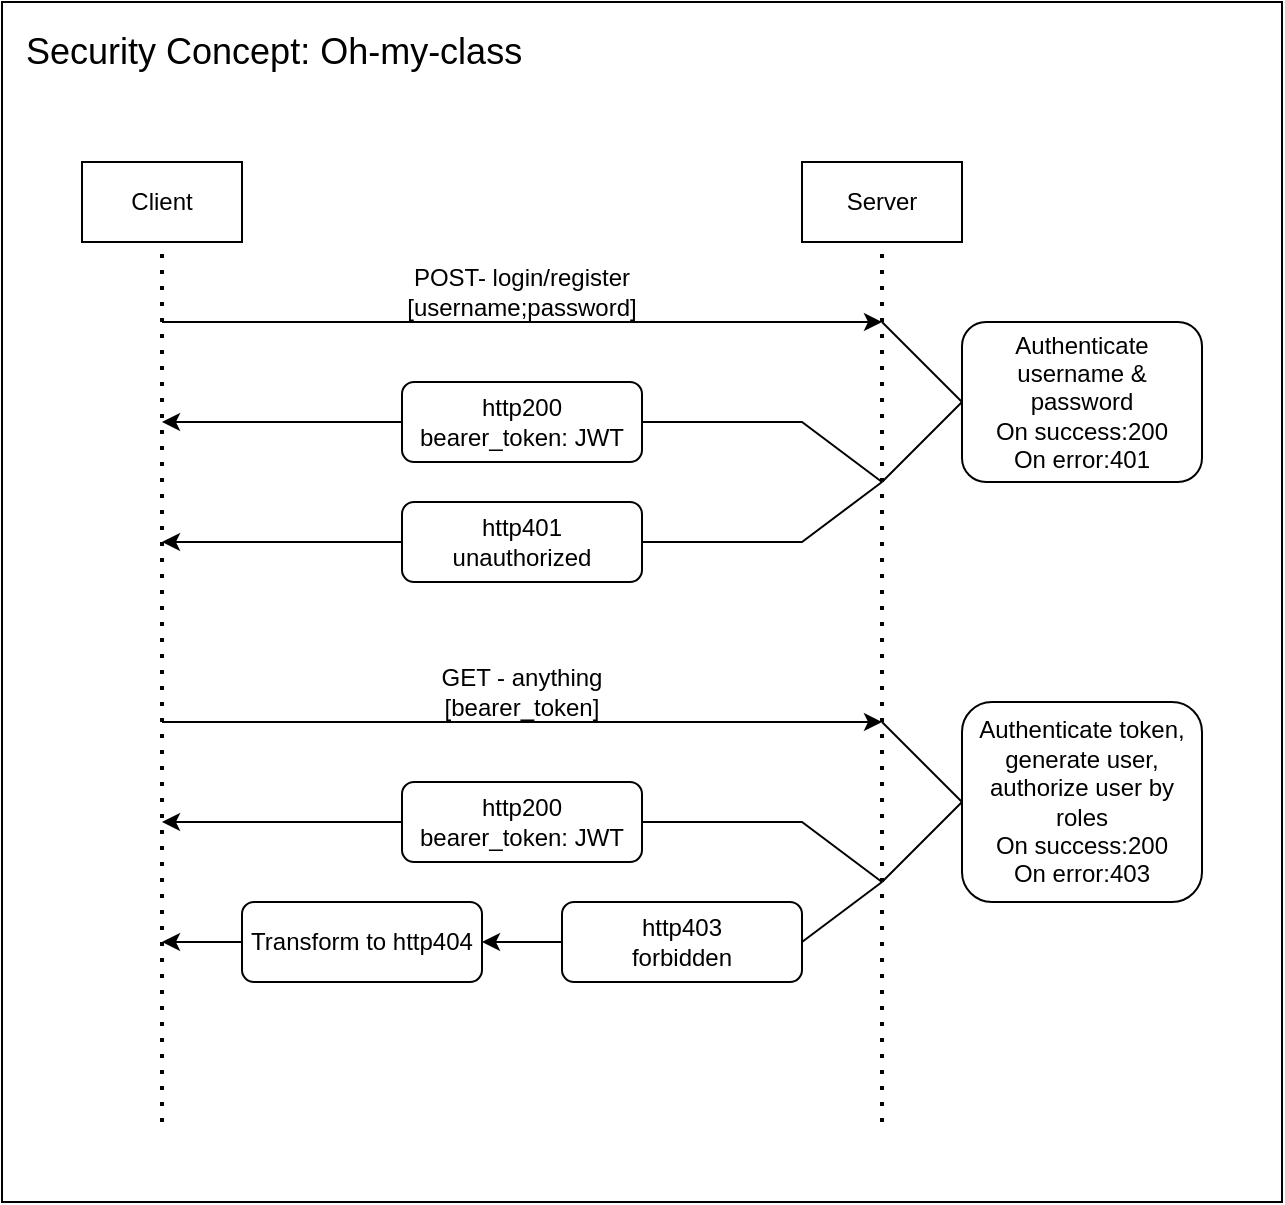 <mxfile version="15.5.4" type="embed"><diagram id="wqUxKjskYEmHFFJuW9vH" name="Page-1"><mxGraphModel dx="1186" dy="745" grid="1" gridSize="10" guides="1" tooltips="1" connect="1" arrows="1" fold="1" page="1" pageScale="1" pageWidth="850" pageHeight="1100" math="0" shadow="0"><root><mxCell id="0"/><mxCell id="1" parent="0"/><mxCell id="33" value="" style="rounded=0;whiteSpace=wrap;html=1;" vertex="1" parent="1"><mxGeometry x="120" y="40" width="640" height="600" as="geometry"/></mxCell><mxCell id="2" value="Client" style="rounded=0;whiteSpace=wrap;html=1;" parent="1" vertex="1"><mxGeometry x="160" y="120" width="80" height="40" as="geometry"/></mxCell><mxCell id="3" value="Server" style="rounded=0;whiteSpace=wrap;html=1;" parent="1" vertex="1"><mxGeometry x="520" y="120" width="80" height="40" as="geometry"/></mxCell><mxCell id="4" value="" style="endArrow=none;dashed=1;html=1;dashPattern=1 3;strokeWidth=2;rounded=0;entryX=0.5;entryY=1;entryDx=0;entryDy=0;" parent="1" target="2" edge="1"><mxGeometry width="50" height="50" relative="1" as="geometry"><mxPoint x="200" y="600" as="sourcePoint"/><mxPoint x="490" y="270" as="targetPoint"/></mxGeometry></mxCell><mxCell id="5" value="" style="endArrow=none;dashed=1;html=1;dashPattern=1 3;strokeWidth=2;rounded=0;entryX=0.5;entryY=1;entryDx=0;entryDy=0;" parent="1" target="3" edge="1"><mxGeometry width="50" height="50" relative="1" as="geometry"><mxPoint x="560" y="600" as="sourcePoint"/><mxPoint x="290" y="170" as="targetPoint"/></mxGeometry></mxCell><mxCell id="6" value="" style="endArrow=classic;html=1;rounded=0;" parent="1" edge="1"><mxGeometry width="50" height="50" relative="1" as="geometry"><mxPoint x="200" y="200" as="sourcePoint"/><mxPoint x="560" y="200" as="targetPoint"/></mxGeometry></mxCell><mxCell id="7" value="POST- login/register&lt;br&gt;[username;password]" style="text;html=1;strokeColor=none;fillColor=none;align=center;verticalAlign=middle;whiteSpace=wrap;rounded=0;" parent="1" vertex="1"><mxGeometry x="320" y="170" width="120" height="30" as="geometry"/></mxCell><mxCell id="8" value="" style="endArrow=classic;html=1;rounded=0;startArrow=none;" parent="1" source="14" edge="1"><mxGeometry width="50" height="50" relative="1" as="geometry"><mxPoint x="600" y="280" as="sourcePoint"/><mxPoint x="200" y="250" as="targetPoint"/><Array as="points"/></mxGeometry></mxCell><mxCell id="18" style="rounded=0;orthogonalLoop=1;jettySize=auto;html=1;exitX=0;exitY=0.5;exitDx=0;exitDy=0;endArrow=none;endFill=0;" parent="1" source="11" edge="1"><mxGeometry relative="1" as="geometry"><mxPoint x="560" y="200" as="targetPoint"/></mxGeometry></mxCell><mxCell id="19" style="edgeStyle=none;rounded=0;orthogonalLoop=1;jettySize=auto;html=1;exitX=0;exitY=0.5;exitDx=0;exitDy=0;endArrow=none;endFill=0;startArrow=none;startFill=0;" parent="1" source="11" edge="1"><mxGeometry relative="1" as="geometry"><mxPoint x="560" y="280" as="targetPoint"/></mxGeometry></mxCell><mxCell id="11" value="Authenticate username &amp;amp; password&lt;br&gt;On success:200&lt;br&gt;On error:401" style="rounded=1;whiteSpace=wrap;html=1;" parent="1" vertex="1"><mxGeometry x="600" y="200" width="120" height="80" as="geometry"/></mxCell><mxCell id="12" value="" style="endArrow=classic;html=1;rounded=0;startArrow=none;" parent="1" source="16" edge="1"><mxGeometry width="50" height="50" relative="1" as="geometry"><mxPoint x="600" y="280" as="sourcePoint"/><mxPoint x="200" y="310" as="targetPoint"/><Array as="points"/></mxGeometry></mxCell><mxCell id="14" value="http200&lt;br&gt;bearer_token: JWT" style="rounded=1;whiteSpace=wrap;html=1;" parent="1" vertex="1"><mxGeometry x="320" y="230" width="120" height="40" as="geometry"/></mxCell><mxCell id="15" value="" style="endArrow=none;html=1;rounded=0;startArrow=none;" parent="1" target="14" edge="1"><mxGeometry width="50" height="50" relative="1" as="geometry"><mxPoint x="560" y="280" as="sourcePoint"/><mxPoint x="320.0" y="260" as="targetPoint"/><Array as="points"><mxPoint x="520" y="250"/></Array></mxGeometry></mxCell><mxCell id="16" value="http401&lt;br&gt;unauthorized" style="rounded=1;whiteSpace=wrap;html=1;" parent="1" vertex="1"><mxGeometry x="320" y="290" width="120" height="40" as="geometry"/></mxCell><mxCell id="17" value="" style="endArrow=none;html=1;rounded=0;" parent="1" target="16" edge="1"><mxGeometry width="50" height="50" relative="1" as="geometry"><mxPoint x="560" y="280" as="sourcePoint"/><mxPoint x="320.0" y="310" as="targetPoint"/><Array as="points"><mxPoint x="520" y="310"/></Array></mxGeometry></mxCell><mxCell id="20" value="" style="endArrow=classic;html=1;rounded=0;" parent="1" edge="1"><mxGeometry width="50" height="50" relative="1" as="geometry"><mxPoint x="200" y="400" as="sourcePoint"/><mxPoint x="560" y="400" as="targetPoint"/></mxGeometry></mxCell><mxCell id="21" value="GET - anything&lt;br&gt;[bearer_token]" style="text;html=1;strokeColor=none;fillColor=none;align=center;verticalAlign=middle;whiteSpace=wrap;rounded=0;" parent="1" vertex="1"><mxGeometry x="320" y="370" width="120" height="30" as="geometry"/></mxCell><mxCell id="22" value="" style="endArrow=classic;html=1;rounded=0;startArrow=none;" parent="1" source="27" edge="1"><mxGeometry width="50" height="50" relative="1" as="geometry"><mxPoint x="600" y="480" as="sourcePoint"/><mxPoint x="200" y="450" as="targetPoint"/><Array as="points"/></mxGeometry></mxCell><mxCell id="23" style="rounded=0;orthogonalLoop=1;jettySize=auto;html=1;exitX=0;exitY=0.5;exitDx=0;exitDy=0;endArrow=none;endFill=0;" parent="1" source="25" edge="1"><mxGeometry relative="1" as="geometry"><mxPoint x="560" y="400" as="targetPoint"/></mxGeometry></mxCell><mxCell id="24" style="edgeStyle=none;rounded=0;orthogonalLoop=1;jettySize=auto;html=1;exitX=0;exitY=0.5;exitDx=0;exitDy=0;endArrow=none;endFill=0;" parent="1" source="25" edge="1"><mxGeometry relative="1" as="geometry"><mxPoint x="560" y="480" as="targetPoint"/></mxGeometry></mxCell><mxCell id="25" value="Authenticate token, generate user, authorize user by roles&lt;br&gt;On success:200&lt;br&gt;On error:403" style="rounded=1;whiteSpace=wrap;html=1;" parent="1" vertex="1"><mxGeometry x="600" y="390" width="120" height="100" as="geometry"/></mxCell><mxCell id="26" value="" style="endArrow=classic;html=1;rounded=0;startArrow=none;" parent="1" source="29" edge="1"><mxGeometry width="50" height="50" relative="1" as="geometry"><mxPoint x="600" y="480" as="sourcePoint"/><mxPoint x="360" y="510" as="targetPoint"/><Array as="points"/></mxGeometry></mxCell><mxCell id="27" value="http200&lt;br&gt;bearer_token: JWT" style="rounded=1;whiteSpace=wrap;html=1;" parent="1" vertex="1"><mxGeometry x="320" y="430" width="120" height="40" as="geometry"/></mxCell><mxCell id="28" value="" style="endArrow=none;html=1;rounded=0;startArrow=none;" parent="1" target="27" edge="1"><mxGeometry width="50" height="50" relative="1" as="geometry"><mxPoint x="560" y="480" as="sourcePoint"/><mxPoint x="320.0" y="460" as="targetPoint"/><Array as="points"><mxPoint x="520" y="450"/></Array></mxGeometry></mxCell><mxCell id="29" value="http403&lt;br&gt;forbidden" style="rounded=1;whiteSpace=wrap;html=1;" parent="1" vertex="1"><mxGeometry x="400" y="490" width="120" height="40" as="geometry"/></mxCell><mxCell id="30" value="" style="endArrow=none;html=1;rounded=0;" parent="1" target="29" edge="1"><mxGeometry width="50" height="50" relative="1" as="geometry"><mxPoint x="560" y="480" as="sourcePoint"/><mxPoint x="320.0" y="510" as="targetPoint"/><Array as="points"><mxPoint x="520" y="510"/></Array></mxGeometry></mxCell><mxCell id="32" style="edgeStyle=orthogonalEdgeStyle;rounded=0;orthogonalLoop=1;jettySize=auto;html=1;startArrow=none;startFill=0;endArrow=classic;endFill=1;" edge="1" parent="1" source="31"><mxGeometry relative="1" as="geometry"><mxPoint x="200.0" y="510" as="targetPoint"/></mxGeometry></mxCell><mxCell id="31" value="Transform to http404" style="rounded=1;whiteSpace=wrap;html=1;" vertex="1" parent="1"><mxGeometry x="240" y="490" width="120" height="40" as="geometry"/></mxCell><mxCell id="34" value="&lt;font style=&quot;font-size: 18px&quot;&gt;Security Concept: Oh-my-class&lt;/font&gt;" style="text;html=1;strokeColor=none;fillColor=none;align=left;verticalAlign=middle;whiteSpace=wrap;rounded=0;" vertex="1" parent="1"><mxGeometry x="130" y="50" width="280" height="30" as="geometry"/></mxCell></root></mxGraphModel></diagram></mxfile>